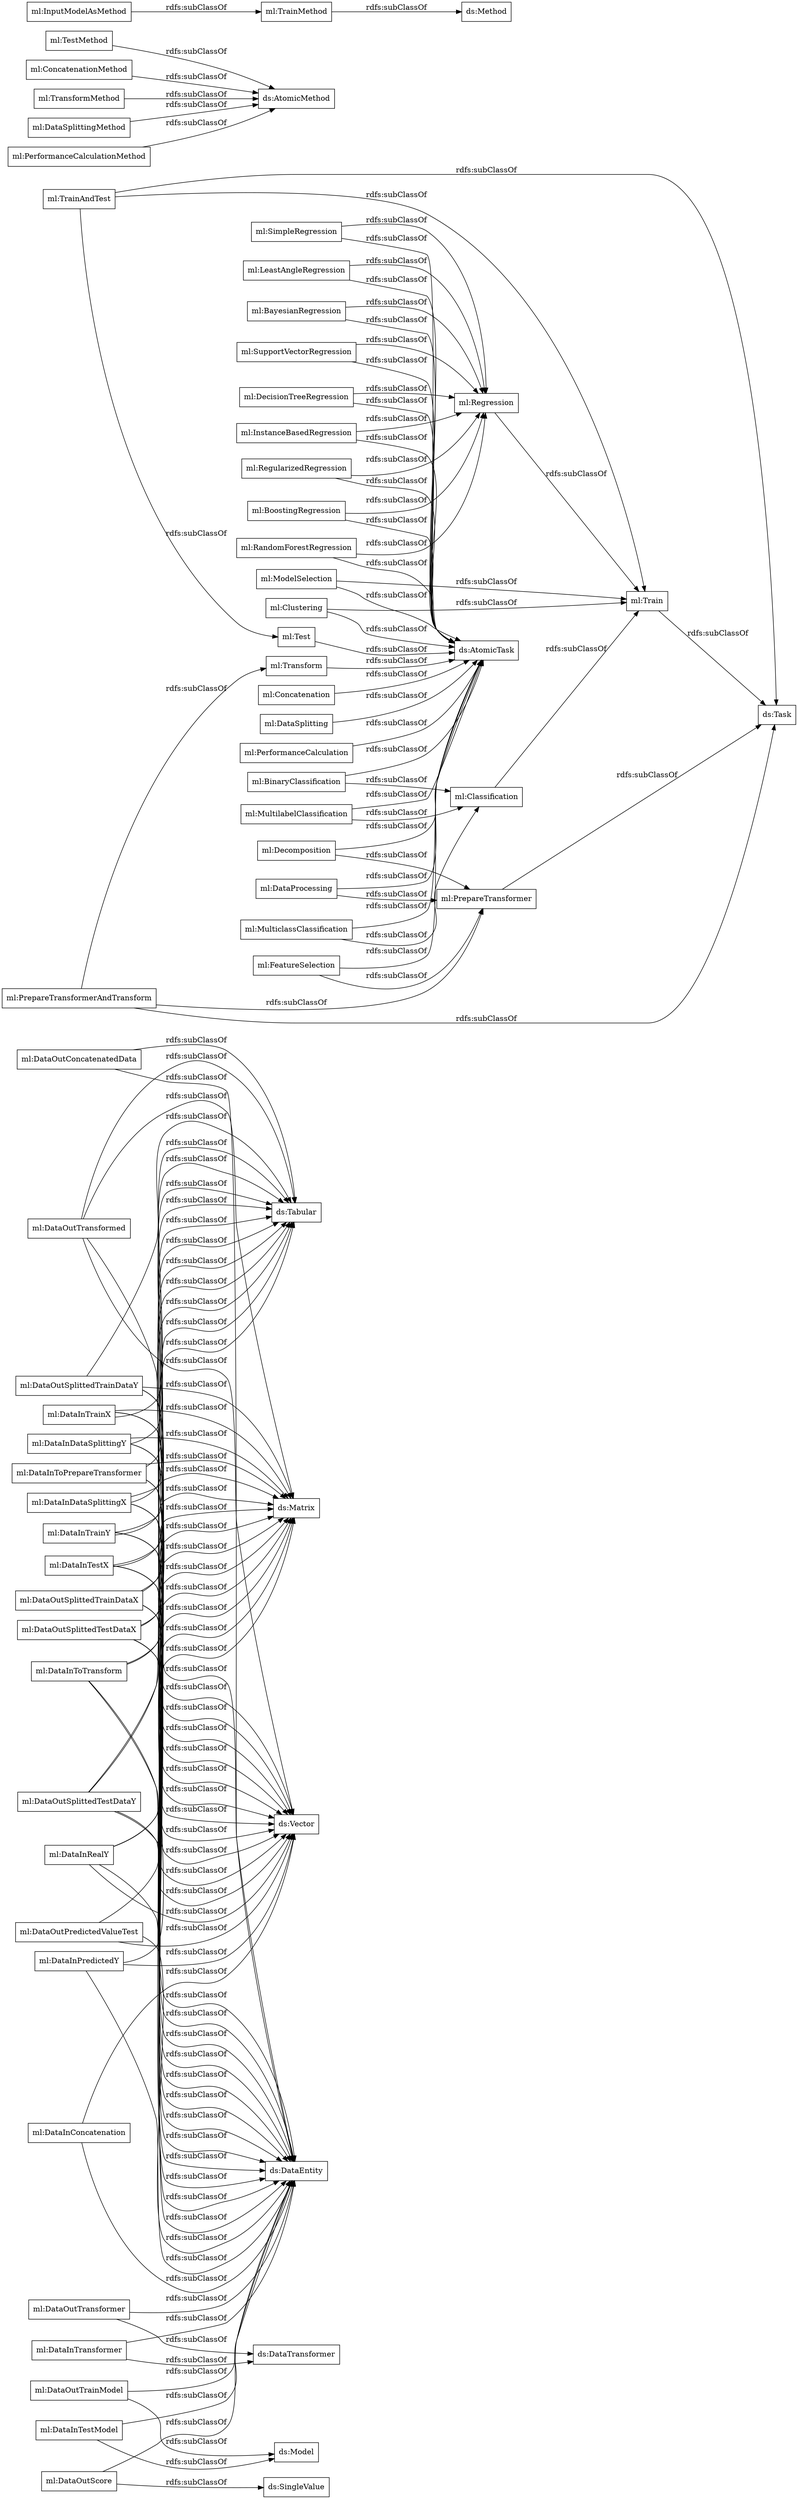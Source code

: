 digraph ar2dtool_diagram { 
rankdir=LR;
size="1000"
node [shape = rectangle, color="black"]; "ml:DataOutSplittedTestDataY" "ml:DataInTrainX" "ml:DataOutSplittedTrainDataX" "ml:Regression" "ml:Clustering" "ml:DataSplitting" "ml:TestMethod" "ml:MulticlassClassification" "ml:TrainAndTest" "ml:PerformanceCalculation" "ml:PrepareTransformer" "ml:RandomForestRegression" "ml:DataOutSplittedTrainDataY" "ml:DataInConcatenation" "ml:FeatureSelection" "ml:ConcatenationMethod" "ml:DataInRealY" "ml:DataInDataSplittingX" "ml:Test" "ml:DataInToTransform" "ml:DataOutScore" "ml:DataInToPrepareTransformer" "ml:DataOutTransformer" "ml:DataInPredictedY" "ml:TransformMethod" "ml:RegularizedRegression" "ml:DataOutSplittedTestDataX" "ml:LeastAngleRegression" "ml:DataProcessing" "ml:Transform" "ml:Train" "ml:DataOutConcatenatedData" "ml:DataOutPredictedValueTest" "ml:InputModelAsMethod" "ml:BayesianRegression" "ml:BoostingRegression" "ml:SupportVectorRegression" "ml:DataInTrainY" "ml:Concatenation" "ml:DataSplittingMethod" "ml:Decomposition" "ml:PerformanceCalculationMethod" "ml:PrepareTransformerAndTransform" "ml:InstanceBasedRegression" "ml:ModelSelection" "ml:DataInTestModel" "ml:DataOutTrainModel" "ml:MultilabelClassification" "ml:DecisionTreeRegression" "ml:DataOutTransformed" "ml:DataInDataSplittingY" "ml:SimpleRegression" "ml:BinaryClassification" "ml:Classification" "ml:DataInTestX" "ml:DataInTransformer" "ml:TrainMethod" ; /*classes style*/
	"ml:PrepareTransformer" -> "ds:Task" [ label = "rdfs:subClassOf" ];
	"ml:DataSplittingMethod" -> "ds:AtomicMethod" [ label = "rdfs:subClassOf" ];
	"ml:Test" -> "ds:AtomicTask" [ label = "rdfs:subClassOf" ];
	"ml:RandomForestRegression" -> "ml:Regression" [ label = "rdfs:subClassOf" ];
	"ml:RandomForestRegression" -> "ds:AtomicTask" [ label = "rdfs:subClassOf" ];
	"ml:DataInTestX" -> "ds:Tabular" [ label = "rdfs:subClassOf" ];
	"ml:DataInTestX" -> "ds:Vector" [ label = "rdfs:subClassOf" ];
	"ml:DataInTestX" -> "ds:Matrix" [ label = "rdfs:subClassOf" ];
	"ml:DataInTestX" -> "ds:DataEntity" [ label = "rdfs:subClassOf" ];
	"ml:DataOutSplittedTestDataY" -> "ds:Tabular" [ label = "rdfs:subClassOf" ];
	"ml:DataOutSplittedTestDataY" -> "ds:Vector" [ label = "rdfs:subClassOf" ];
	"ml:DataOutSplittedTestDataY" -> "ds:Matrix" [ label = "rdfs:subClassOf" ];
	"ml:DataOutSplittedTestDataY" -> "ds:DataEntity" [ label = "rdfs:subClassOf" ];
	"ml:SimpleRegression" -> "ml:Regression" [ label = "rdfs:subClassOf" ];
	"ml:SimpleRegression" -> "ds:AtomicTask" [ label = "rdfs:subClassOf" ];
	"ml:DataOutSplittedTrainDataY" -> "ds:Tabular" [ label = "rdfs:subClassOf" ];
	"ml:DataOutSplittedTrainDataY" -> "ds:Vector" [ label = "rdfs:subClassOf" ];
	"ml:DataOutSplittedTrainDataY" -> "ds:Matrix" [ label = "rdfs:subClassOf" ];
	"ml:DataOutSplittedTrainDataY" -> "ds:DataEntity" [ label = "rdfs:subClassOf" ];
	"ml:Decomposition" -> "ml:PrepareTransformer" [ label = "rdfs:subClassOf" ];
	"ml:Decomposition" -> "ds:AtomicTask" [ label = "rdfs:subClassOf" ];
	"ml:ModelSelection" -> "ml:Train" [ label = "rdfs:subClassOf" ];
	"ml:ModelSelection" -> "ds:AtomicTask" [ label = "rdfs:subClassOf" ];
	"ml:Clustering" -> "ml:Train" [ label = "rdfs:subClassOf" ];
	"ml:Clustering" -> "ds:AtomicTask" [ label = "rdfs:subClassOf" ];
	"ml:Regression" -> "ml:Train" [ label = "rdfs:subClassOf" ];
	"ml:DataOutPredictedValueTest" -> "ds:Vector" [ label = "rdfs:subClassOf" ];
	"ml:DataOutPredictedValueTest" -> "ds:Matrix" [ label = "rdfs:subClassOf" ];
	"ml:DataOutPredictedValueTest" -> "ds:DataEntity" [ label = "rdfs:subClassOf" ];
	"ml:BoostingRegression" -> "ml:Regression" [ label = "rdfs:subClassOf" ];
	"ml:BoostingRegression" -> "ds:AtomicTask" [ label = "rdfs:subClassOf" ];
	"ml:TransformMethod" -> "ds:AtomicMethod" [ label = "rdfs:subClassOf" ];
	"ml:DataOutSplittedTestDataX" -> "ds:Tabular" [ label = "rdfs:subClassOf" ];
	"ml:DataOutSplittedTestDataX" -> "ds:Vector" [ label = "rdfs:subClassOf" ];
	"ml:DataOutSplittedTestDataX" -> "ds:Matrix" [ label = "rdfs:subClassOf" ];
	"ml:DataOutSplittedTestDataX" -> "ds:DataEntity" [ label = "rdfs:subClassOf" ];
	"ml:BinaryClassification" -> "ml:Classification" [ label = "rdfs:subClassOf" ];
	"ml:BinaryClassification" -> "ds:AtomicTask" [ label = "rdfs:subClassOf" ];
	"ml:DataOutSplittedTrainDataX" -> "ds:Tabular" [ label = "rdfs:subClassOf" ];
	"ml:DataOutSplittedTrainDataX" -> "ds:Vector" [ label = "rdfs:subClassOf" ];
	"ml:DataOutSplittedTrainDataX" -> "ds:Matrix" [ label = "rdfs:subClassOf" ];
	"ml:DataOutSplittedTrainDataX" -> "ds:DataEntity" [ label = "rdfs:subClassOf" ];
	"ml:RegularizedRegression" -> "ml:Regression" [ label = "rdfs:subClassOf" ];
	"ml:RegularizedRegression" -> "ds:AtomicTask" [ label = "rdfs:subClassOf" ];
	"ml:Concatenation" -> "ds:AtomicTask" [ label = "rdfs:subClassOf" ];
	"ml:DataInDataSplittingY" -> "ds:Tabular" [ label = "rdfs:subClassOf" ];
	"ml:DataInDataSplittingY" -> "ds:Vector" [ label = "rdfs:subClassOf" ];
	"ml:DataInDataSplittingY" -> "ds:Matrix" [ label = "rdfs:subClassOf" ];
	"ml:DataInDataSplittingY" -> "ds:DataEntity" [ label = "rdfs:subClassOf" ];
	"ml:DataSplitting" -> "ds:AtomicTask" [ label = "rdfs:subClassOf" ];
	"ml:DataInTestModel" -> "ds:Model" [ label = "rdfs:subClassOf" ];
	"ml:DataInTestModel" -> "ds:DataEntity" [ label = "rdfs:subClassOf" ];
	"ml:DataOutTransformer" -> "ds:DataTransformer" [ label = "rdfs:subClassOf" ];
	"ml:DataOutTransformer" -> "ds:DataEntity" [ label = "rdfs:subClassOf" ];
	"ml:DataInToTransform" -> "ds:Tabular" [ label = "rdfs:subClassOf" ];
	"ml:DataInToTransform" -> "ds:Vector" [ label = "rdfs:subClassOf" ];
	"ml:DataInToTransform" -> "ds:Matrix" [ label = "rdfs:subClassOf" ];
	"ml:DataInToTransform" -> "ds:DataEntity" [ label = "rdfs:subClassOf" ];
	"ml:PerformanceCalculationMethod" -> "ds:AtomicMethod" [ label = "rdfs:subClassOf" ];
	"ml:Transform" -> "ds:AtomicTask" [ label = "rdfs:subClassOf" ];
	"ml:MultilabelClassification" -> "ml:Classification" [ label = "rdfs:subClassOf" ];
	"ml:MultilabelClassification" -> "ds:AtomicTask" [ label = "rdfs:subClassOf" ];
	"ml:DataProcessing" -> "ml:PrepareTransformer" [ label = "rdfs:subClassOf" ];
	"ml:DataProcessing" -> "ds:AtomicTask" [ label = "rdfs:subClassOf" ];
	"ml:ConcatenationMethod" -> "ds:AtomicMethod" [ label = "rdfs:subClassOf" ];
	"ml:DataInDataSplittingX" -> "ds:Tabular" [ label = "rdfs:subClassOf" ];
	"ml:DataInDataSplittingX" -> "ds:Vector" [ label = "rdfs:subClassOf" ];
	"ml:DataInDataSplittingX" -> "ds:Matrix" [ label = "rdfs:subClassOf" ];
	"ml:DataInDataSplittingX" -> "ds:DataEntity" [ label = "rdfs:subClassOf" ];
	"ml:DataInTransformer" -> "ds:DataTransformer" [ label = "rdfs:subClassOf" ];
	"ml:DataInTransformer" -> "ds:DataEntity" [ label = "rdfs:subClassOf" ];
	"ml:LeastAngleRegression" -> "ml:Regression" [ label = "rdfs:subClassOf" ];
	"ml:LeastAngleRegression" -> "ds:AtomicTask" [ label = "rdfs:subClassOf" ];
	"ml:Classification" -> "ml:Train" [ label = "rdfs:subClassOf" ];
	"ml:TrainMethod" -> "ds:Method" [ label = "rdfs:subClassOf" ];
	"ml:Train" -> "ds:Task" [ label = "rdfs:subClassOf" ];
	"ml:DataOutScore" -> "ds:SingleValue" [ label = "rdfs:subClassOf" ];
	"ml:DataOutScore" -> "ds:DataEntity" [ label = "rdfs:subClassOf" ];
	"ml:DataInConcatenation" -> "ds:Vector" [ label = "rdfs:subClassOf" ];
	"ml:DataInConcatenation" -> "ds:DataEntity" [ label = "rdfs:subClassOf" ];
	"ml:PrepareTransformerAndTransform" -> "ml:Transform" [ label = "rdfs:subClassOf" ];
	"ml:PrepareTransformerAndTransform" -> "ml:PrepareTransformer" [ label = "rdfs:subClassOf" ];
	"ml:PrepareTransformerAndTransform" -> "ds:Task" [ label = "rdfs:subClassOf" ];
	"ml:InputModelAsMethod" -> "ml:TrainMethod" [ label = "rdfs:subClassOf" ];
	"ml:DataInTrainY" -> "ds:Tabular" [ label = "rdfs:subClassOf" ];
	"ml:DataInTrainY" -> "ds:Vector" [ label = "rdfs:subClassOf" ];
	"ml:DataInTrainY" -> "ds:Matrix" [ label = "rdfs:subClassOf" ];
	"ml:DataInTrainY" -> "ds:DataEntity" [ label = "rdfs:subClassOf" ];
	"ml:TrainAndTest" -> "ml:Train" [ label = "rdfs:subClassOf" ];
	"ml:TrainAndTest" -> "ml:Test" [ label = "rdfs:subClassOf" ];
	"ml:TrainAndTest" -> "ds:Task" [ label = "rdfs:subClassOf" ];
	"ml:PerformanceCalculation" -> "ds:AtomicTask" [ label = "rdfs:subClassOf" ];
	"ml:SupportVectorRegression" -> "ml:Regression" [ label = "rdfs:subClassOf" ];
	"ml:SupportVectorRegression" -> "ds:AtomicTask" [ label = "rdfs:subClassOf" ];
	"ml:MulticlassClassification" -> "ml:Classification" [ label = "rdfs:subClassOf" ];
	"ml:MulticlassClassification" -> "ds:AtomicTask" [ label = "rdfs:subClassOf" ];
	"ml:DataInToPrepareTransformer" -> "ds:Tabular" [ label = "rdfs:subClassOf" ];
	"ml:DataInToPrepareTransformer" -> "ds:Vector" [ label = "rdfs:subClassOf" ];
	"ml:DataInToPrepareTransformer" -> "ds:Matrix" [ label = "rdfs:subClassOf" ];
	"ml:DataInToPrepareTransformer" -> "ds:DataEntity" [ label = "rdfs:subClassOf" ];
	"ml:DataOutTrainModel" -> "ds:Model" [ label = "rdfs:subClassOf" ];
	"ml:DataOutTrainModel" -> "ds:DataEntity" [ label = "rdfs:subClassOf" ];
	"ml:FeatureSelection" -> "ml:PrepareTransformer" [ label = "rdfs:subClassOf" ];
	"ml:FeatureSelection" -> "ds:AtomicTask" [ label = "rdfs:subClassOf" ];
	"ml:DataInTrainX" -> "ds:Tabular" [ label = "rdfs:subClassOf" ];
	"ml:DataInTrainX" -> "ds:Vector" [ label = "rdfs:subClassOf" ];
	"ml:DataInTrainX" -> "ds:Matrix" [ label = "rdfs:subClassOf" ];
	"ml:DataInTrainX" -> "ds:DataEntity" [ label = "rdfs:subClassOf" ];
	"ml:DataOutTransformed" -> "ds:Tabular" [ label = "rdfs:subClassOf" ];
	"ml:DataOutTransformed" -> "ds:Vector" [ label = "rdfs:subClassOf" ];
	"ml:DataOutTransformed" -> "ds:Matrix" [ label = "rdfs:subClassOf" ];
	"ml:DataOutTransformed" -> "ds:DataEntity" [ label = "rdfs:subClassOf" ];
	"ml:TestMethod" -> "ds:AtomicMethod" [ label = "rdfs:subClassOf" ];
	"ml:BayesianRegression" -> "ml:Regression" [ label = "rdfs:subClassOf" ];
	"ml:BayesianRegression" -> "ds:AtomicTask" [ label = "rdfs:subClassOf" ];
	"ml:DataInPredictedY" -> "ds:Vector" [ label = "rdfs:subClassOf" ];
	"ml:DataInPredictedY" -> "ds:Matrix" [ label = "rdfs:subClassOf" ];
	"ml:DataInPredictedY" -> "ds:DataEntity" [ label = "rdfs:subClassOf" ];
	"ml:InstanceBasedRegression" -> "ml:Regression" [ label = "rdfs:subClassOf" ];
	"ml:InstanceBasedRegression" -> "ds:AtomicTask" [ label = "rdfs:subClassOf" ];
	"ml:DataOutConcatenatedData" -> "ds:Tabular" [ label = "rdfs:subClassOf" ];
	"ml:DataOutConcatenatedData" -> "ds:DataEntity" [ label = "rdfs:subClassOf" ];
	"ml:DecisionTreeRegression" -> "ml:Regression" [ label = "rdfs:subClassOf" ];
	"ml:DecisionTreeRegression" -> "ds:AtomicTask" [ label = "rdfs:subClassOf" ];
	"ml:DataInRealY" -> "ds:Tabular" [ label = "rdfs:subClassOf" ];
	"ml:DataInRealY" -> "ds:Vector" [ label = "rdfs:subClassOf" ];
	"ml:DataInRealY" -> "ds:Matrix" [ label = "rdfs:subClassOf" ];
	"ml:DataInRealY" -> "ds:DataEntity" [ label = "rdfs:subClassOf" ];

}
